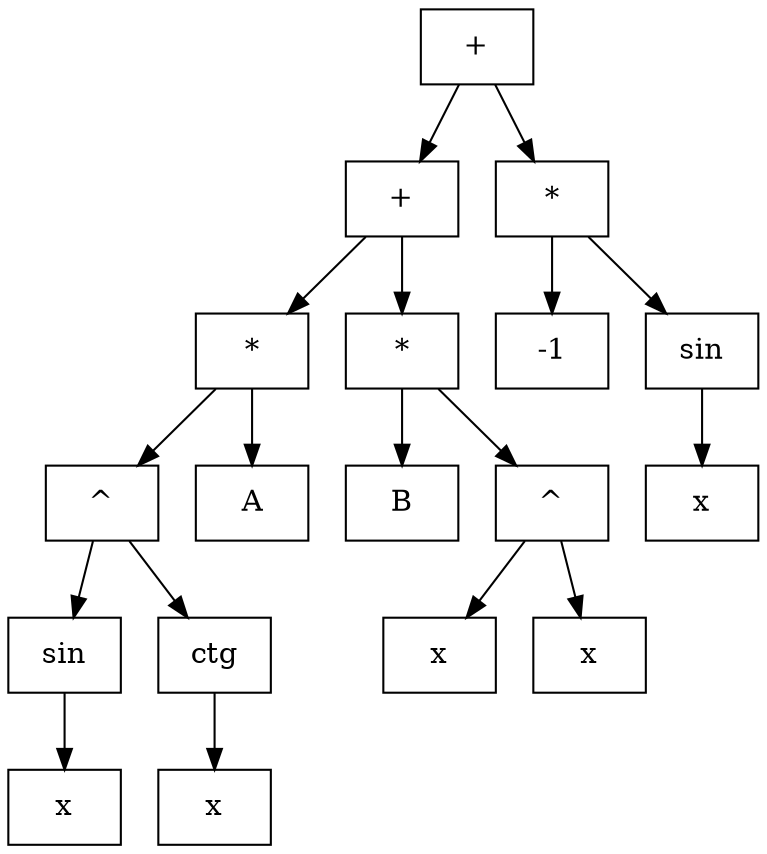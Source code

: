 digraph List {
node [shape="circle"]
"box0" [shape = "record", label = "{+}"]
"box1" [shape = "record", label = "{+}"]
"box2" [shape = "record", label = "{*}"]
"box3" [shape = "record", label = "{^}"]
"box4" [shape = "record", label = "{sin}"]
"box5" [shape = "record", label = "{x}"]
"box4" -> "box5"
"box3" -> "box4"
"box6" [shape = "record", label = "{ctg}"]
"box7" [shape = "record", label = "{x}"]
"box6" -> "box7"
"box3" -> "box6"
"box2" -> "box3"
"box8" [shape = "record", label = "{A}"]
"box2" -> "box8"
"box1" -> "box2"
"box9" [shape = "record", label = "{*}"]
"box10" [shape = "record", label = "{B}"]
"box9" -> "box10"
"box11" [shape = "record", label = "{^}"]
"box12" [shape = "record", label = "{x}"]
"box11" -> "box12"
"box13" [shape = "record", label = "{x}"]
"box11" -> "box13"
"box9" -> "box11"
"box1" -> "box9"
"box0" -> "box1"
"box14" [shape = "record", label = "{*}"]
"box15" [shape = "record", label = "{-1}"]
"box14" -> "box15"
"box16" [shape = "record", label = "{sin}"]
"box17" [shape = "record", label = "{x}"]
"box16" -> "box17"
"box14" -> "box16"
"box0" -> "box14"
}
